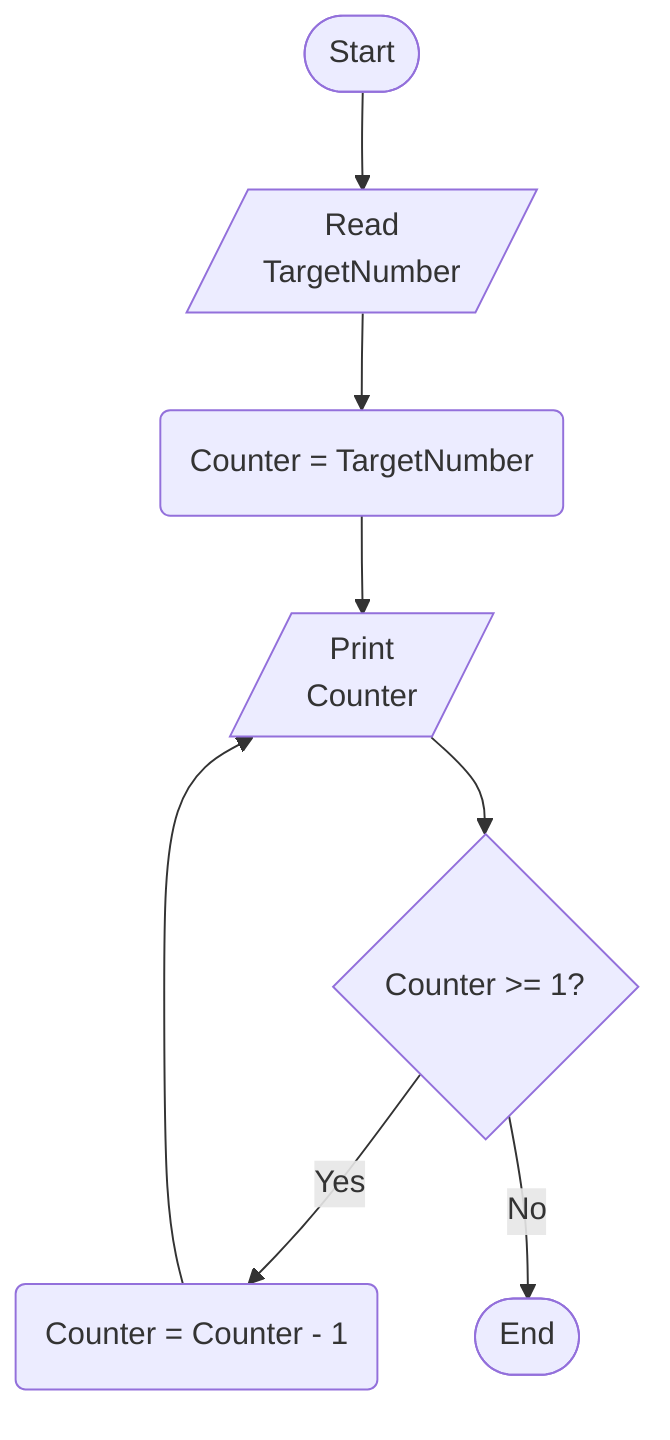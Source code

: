 %% Write a program to print numbers from target number to 1
%% Steps
%% Step 1: Ask the user to enter TargetNumber
%% Step 2: Counter = TargetNumber
%% Step 3: Recursion to print counter from TargetNumber to 1

flowchart TD
    Start([Start])
    ReadTargetNumber[/Read\nTargetNumber/]
    Counter(Counter = TargetNumber)
    PrintCounter[/Print\nCounter/]
    IsCounterBiggerThanAndEqualTo1{Counter >= 1?}
    IncreaseCounter(Counter = Counter - 1)
    End([End])
    Start --> ReadTargetNumber --> Counter --> PrintCounter --> IsCounterBiggerThanAndEqualTo1 -- Yes --> IncreaseCounter --> PrintCounter
    IsCounterBiggerThanAndEqualTo1 -- No --> End
